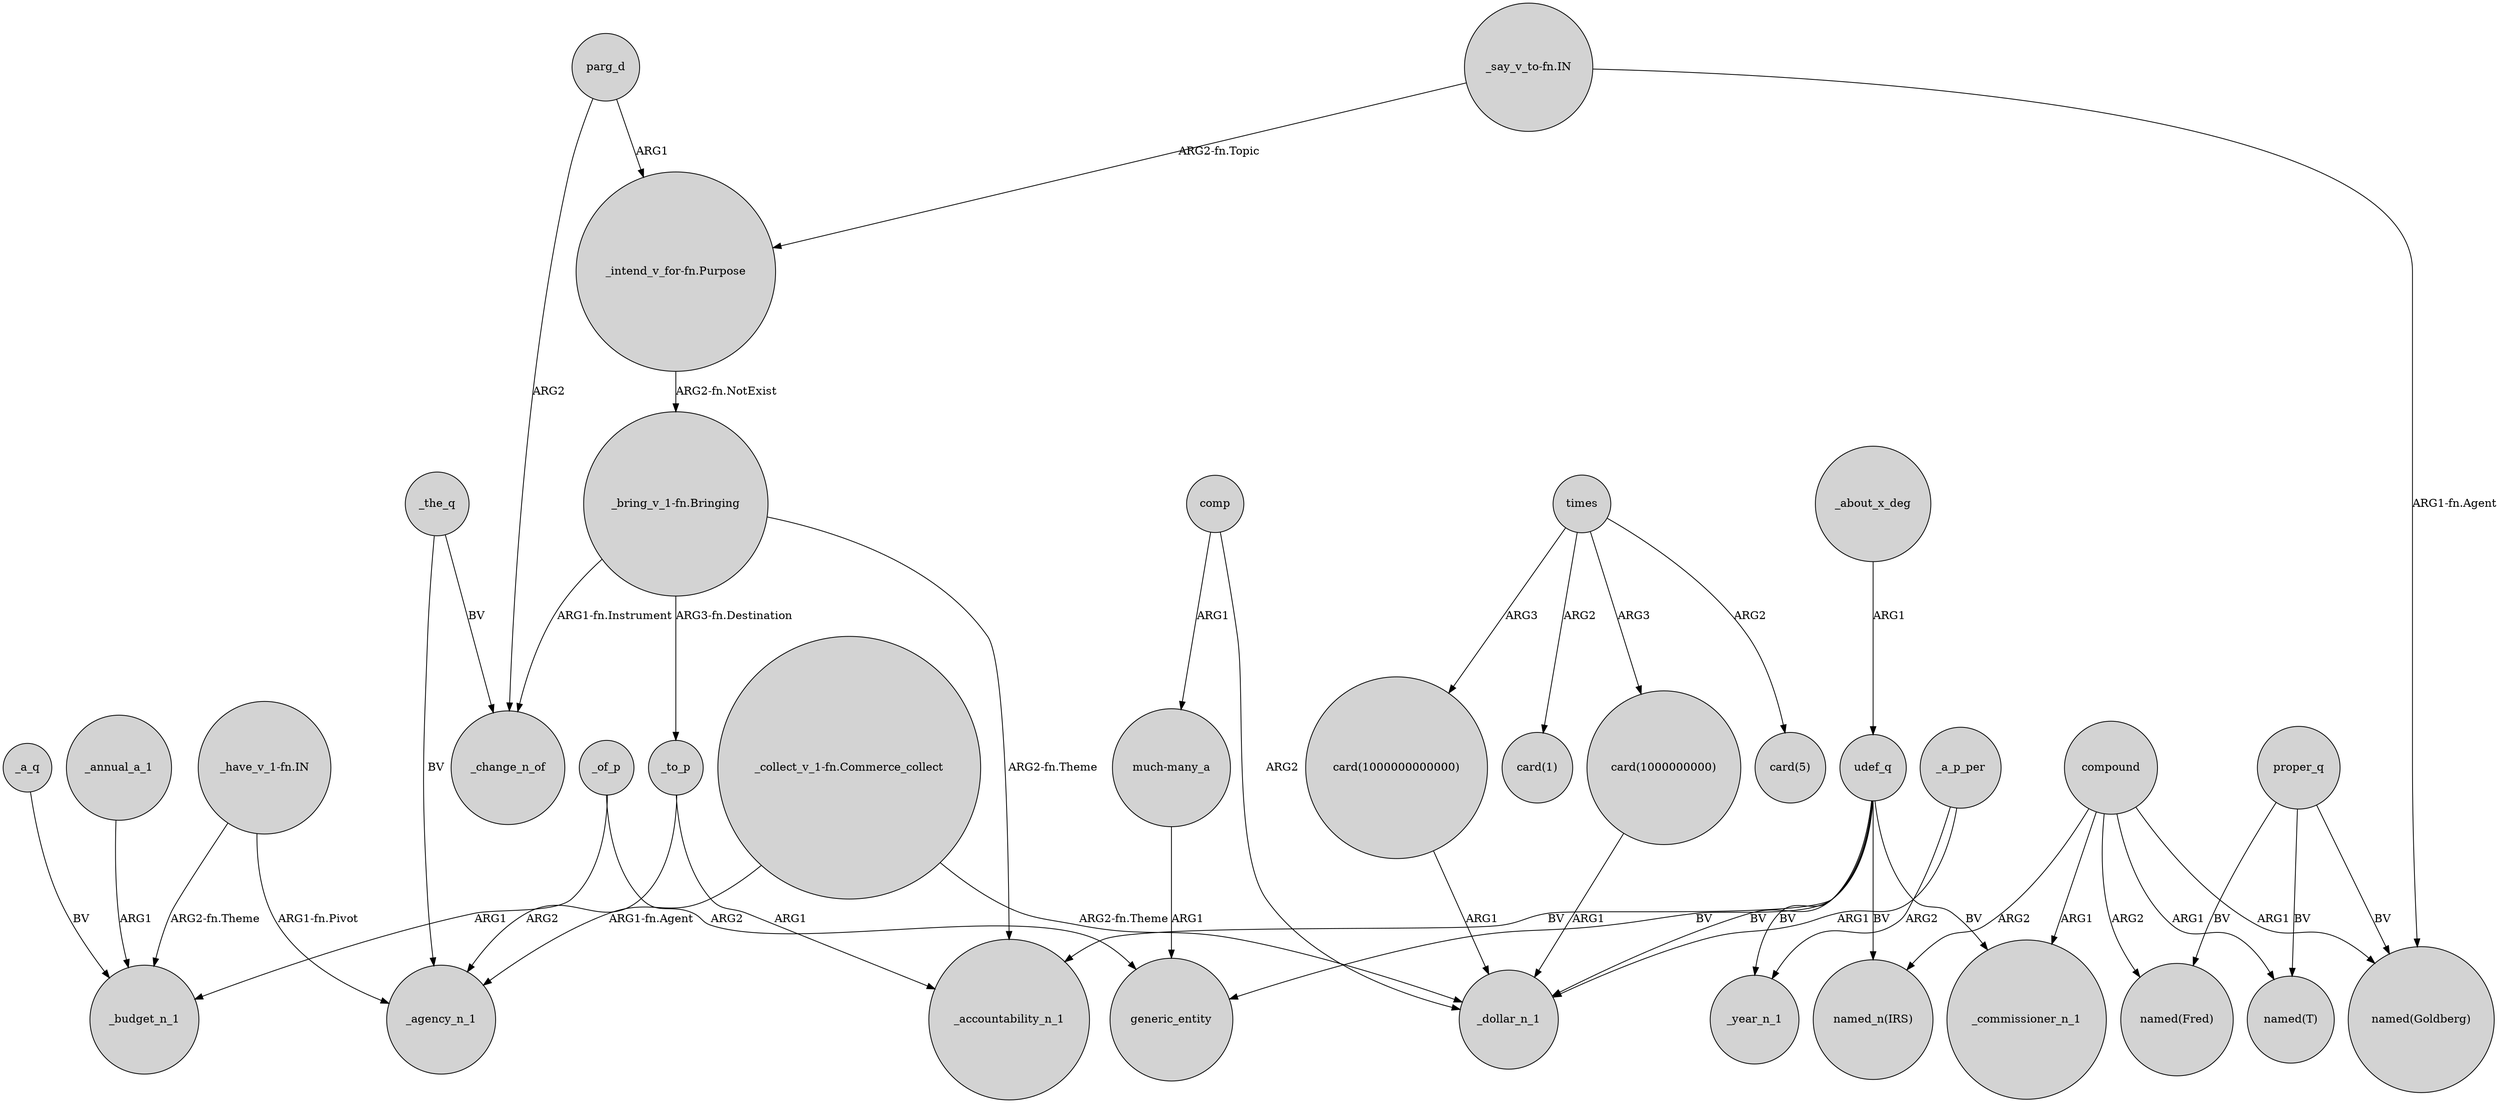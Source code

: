 digraph {
	node [shape=circle style=filled]
	"_have_v_1-fn.IN" -> _budget_n_1 [label="ARG2-fn.Theme"]
	times -> "card(5)" [label=ARG2]
	"_bring_v_1-fn.Bringing" -> _accountability_n_1 [label="ARG2-fn.Theme"]
	_the_q -> _agency_n_1 [label=BV]
	parg_d -> _change_n_of [label=ARG2]
	_of_p -> generic_entity [label=ARG2]
	_a_q -> _budget_n_1 [label=BV]
	udef_q -> generic_entity [label=BV]
	compound -> "named(T)" [label=ARG1]
	"_say_v_to-fn.IN" -> "_intend_v_for-fn.Purpose" [label="ARG2-fn.Topic"]
	"_intend_v_for-fn.Purpose" -> "_bring_v_1-fn.Bringing" [label="ARG2-fn.NotExist"]
	_annual_a_1 -> _budget_n_1 [label=ARG1]
	"much-many_a" -> generic_entity [label=ARG1]
	_a_p_per -> _year_n_1 [label=ARG2]
	proper_q -> "named(T)" [label=BV]
	udef_q -> _commissioner_n_1 [label=BV]
	"_bring_v_1-fn.Bringing" -> _to_p [label="ARG3-fn.Destination"]
	"card(1000000000000)" -> _dollar_n_1 [label=ARG1]
	"_have_v_1-fn.IN" -> _agency_n_1 [label="ARG1-fn.Pivot"]
	_about_x_deg -> udef_q [label=ARG1]
	_to_p -> _accountability_n_1 [label=ARG1]
	times -> "card(1000000000)" [label=ARG3]
	_a_p_per -> _dollar_n_1 [label=ARG1]
	parg_d -> "_intend_v_for-fn.Purpose" [label=ARG1]
	"_bring_v_1-fn.Bringing" -> _change_n_of [label="ARG1-fn.Instrument"]
	times -> "card(1000000000000)" [label=ARG3]
	compound -> "named(Goldberg)" [label=ARG1]
	comp -> "much-many_a" [label=ARG1]
	times -> "card(1)" [label=ARG2]
	proper_q -> "named(Fred)" [label=BV]
	compound -> _commissioner_n_1 [label=ARG1]
	proper_q -> "named(Goldberg)" [label=BV]
	"_say_v_to-fn.IN" -> "named(Goldberg)" [label="ARG1-fn.Agent"]
	compound -> "named_n(IRS)" [label=ARG2]
	compound -> "named(Fred)" [label=ARG2]
	_the_q -> _change_n_of [label=BV]
	udef_q -> _accountability_n_1 [label=BV]
	comp -> _dollar_n_1 [label=ARG2]
	udef_q -> "named_n(IRS)" [label=BV]
	"_collect_v_1-fn.Commerce_collect" -> _dollar_n_1 [label="ARG2-fn.Theme"]
	udef_q -> _year_n_1 [label=BV]
	"card(1000000000)" -> _dollar_n_1 [label=ARG1]
	"_collect_v_1-fn.Commerce_collect" -> _agency_n_1 [label="ARG1-fn.Agent"]
	_to_p -> _agency_n_1 [label=ARG2]
	_of_p -> _budget_n_1 [label=ARG1]
	udef_q -> _dollar_n_1 [label=BV]
}
